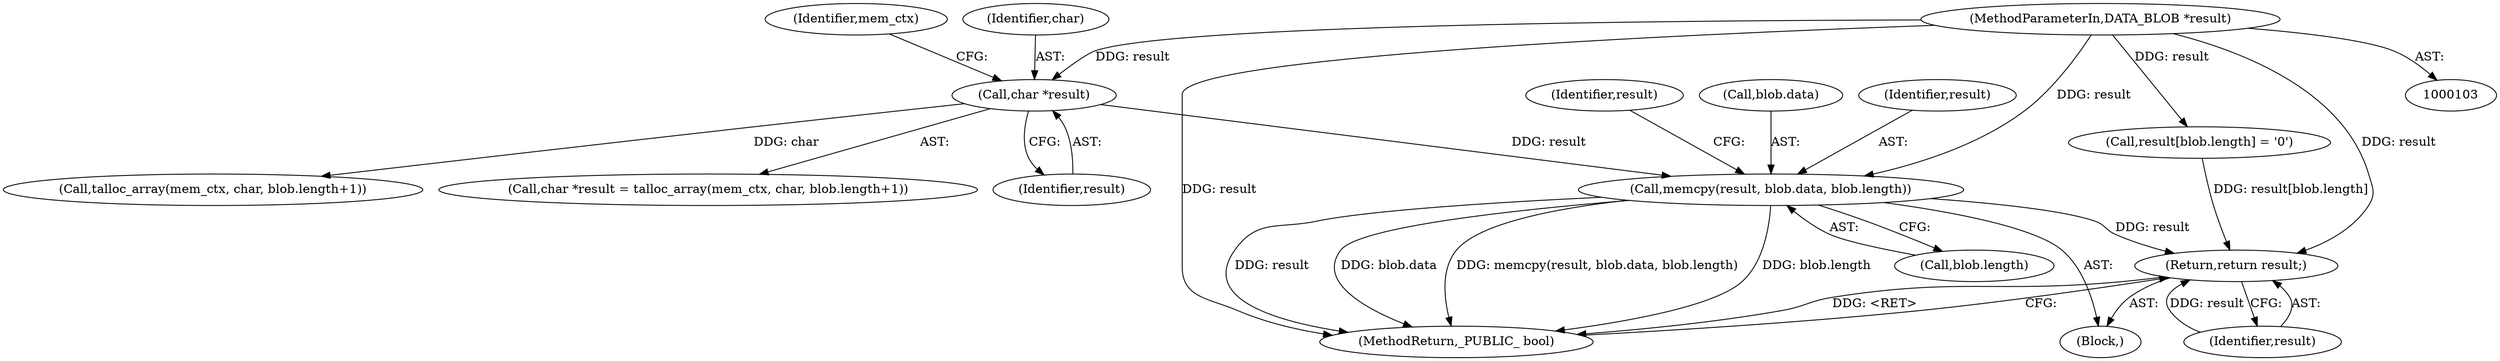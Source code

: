 digraph "0_samba_530d50a1abdcdf4d1775652d4c456c1274d83d8d@API" {
"1001303" [label="(Call,memcpy(result, blob.data, blob.length))"];
"1001292" [label="(Call,char *result)"];
"1000105" [label="(MethodParameterIn,DATA_BLOB *result)"];
"1001318" [label="(Return,return result;)"];
"1001296" [label="(Identifier,mem_ctx)"];
"1001303" [label="(Call,memcpy(result, blob.data, blob.length))"];
"1001295" [label="(Call,talloc_array(mem_ctx, char, blob.length+1))"];
"1001304" [label="(Identifier,result)"];
"1001313" [label="(Identifier,result)"];
"1001291" [label="(Call,char *result = talloc_array(mem_ctx, char, blob.length+1))"];
"1001318" [label="(Return,return result;)"];
"1001292" [label="(Call,char *result)"];
"1001305" [label="(Call,blob.data)"];
"1001320" [label="(MethodReturn,_PUBLIC_ bool)"];
"1001293" [label="(Identifier,char)"];
"1000105" [label="(MethodParameterIn,DATA_BLOB *result)"];
"1001311" [label="(Call,result[blob.length] = '\0')"];
"1001319" [label="(Identifier,result)"];
"1001308" [label="(Call,blob.length)"];
"1001294" [label="(Identifier,result)"];
"1000107" [label="(Block,)"];
"1001303" -> "1000107"  [label="AST: "];
"1001303" -> "1001308"  [label="CFG: "];
"1001304" -> "1001303"  [label="AST: "];
"1001305" -> "1001303"  [label="AST: "];
"1001308" -> "1001303"  [label="AST: "];
"1001313" -> "1001303"  [label="CFG: "];
"1001303" -> "1001320"  [label="DDG: blob.length"];
"1001303" -> "1001320"  [label="DDG: result"];
"1001303" -> "1001320"  [label="DDG: blob.data"];
"1001303" -> "1001320"  [label="DDG: memcpy(result, blob.data, blob.length)"];
"1001292" -> "1001303"  [label="DDG: result"];
"1000105" -> "1001303"  [label="DDG: result"];
"1001303" -> "1001318"  [label="DDG: result"];
"1001292" -> "1001291"  [label="AST: "];
"1001292" -> "1001294"  [label="CFG: "];
"1001293" -> "1001292"  [label="AST: "];
"1001294" -> "1001292"  [label="AST: "];
"1001296" -> "1001292"  [label="CFG: "];
"1000105" -> "1001292"  [label="DDG: result"];
"1001292" -> "1001295"  [label="DDG: char"];
"1000105" -> "1000103"  [label="AST: "];
"1000105" -> "1001320"  [label="DDG: result"];
"1000105" -> "1001311"  [label="DDG: result"];
"1000105" -> "1001318"  [label="DDG: result"];
"1001318" -> "1000107"  [label="AST: "];
"1001318" -> "1001319"  [label="CFG: "];
"1001319" -> "1001318"  [label="AST: "];
"1001320" -> "1001318"  [label="CFG: "];
"1001318" -> "1001320"  [label="DDG: <RET>"];
"1001319" -> "1001318"  [label="DDG: result"];
"1001311" -> "1001318"  [label="DDG: result[blob.length]"];
}
